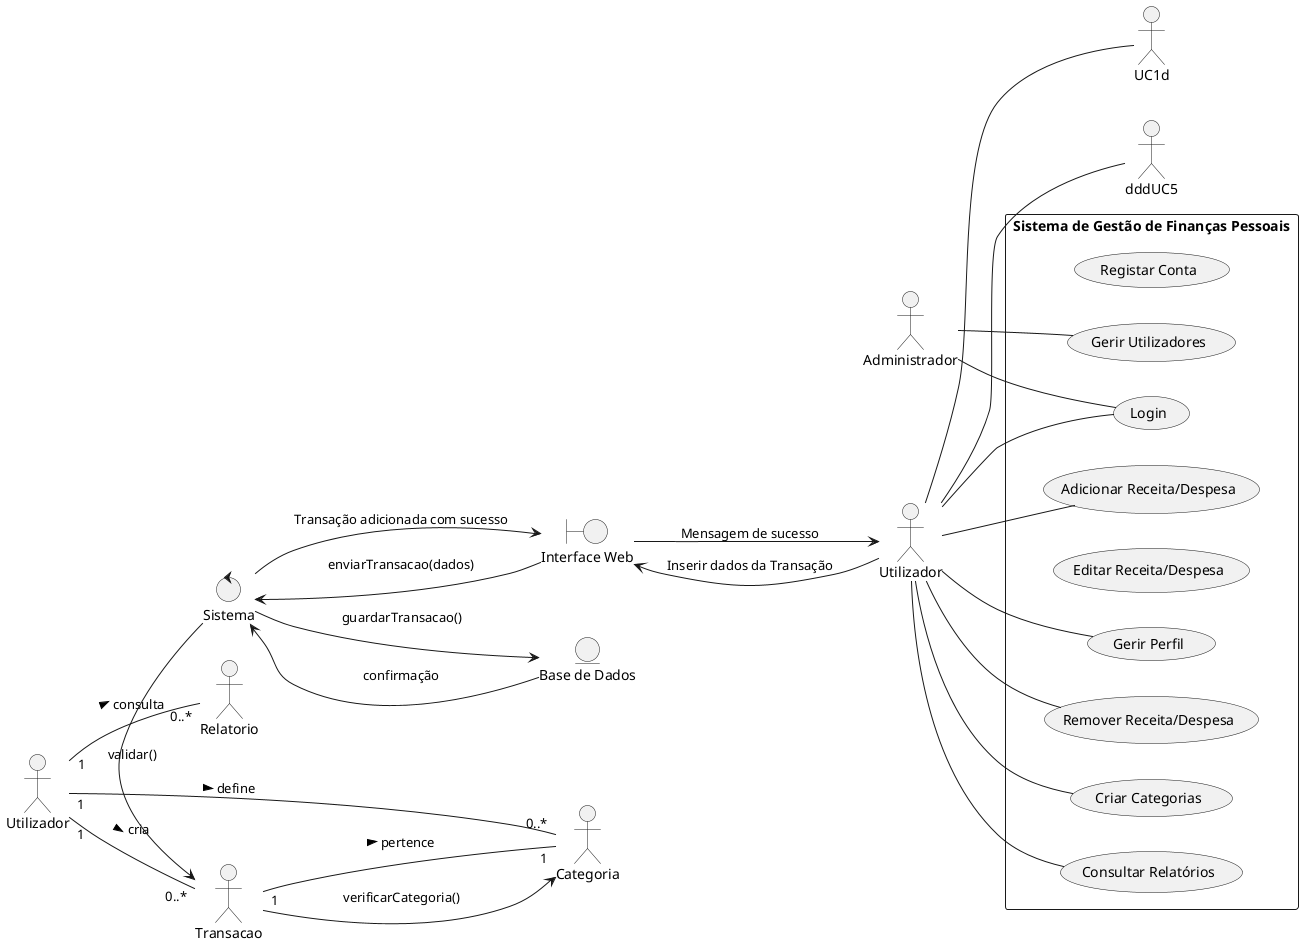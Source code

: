 @startuml
left to right direction
actor "Utilizador" as U
actor "Administrador" as A

rectangle "Sistema de Gestão de Finanças Pessoais" { 

    usecase "Registar Conta" as UC1
    usecase "Login" as UC2
    usecase "Gerir Perfil" as UC3
    usecase "Adicionar Receita/Despesa" as UC4
    usecase "Editar Receita/Despesa" as UC5
    usecase "Remover Receita/Despesa" as UC6
    usecase "Criar Categorias" as UC7
    usecase "Consultar Relatórios" as UC8
    usecase "Gerir Utilizadores" as UC9
}

U -- UC1d
U -- UC2
U -- UC3
U -- UC4
U -- dddUC5
U -- UC6
U -- UC7
U -- UC8

A -- UC2
A -- UC9



Utilizador "1" -- "0..*" Transacao : cria >
Transacao "1" -- "1" Categoria : pertence >
Utilizador "1" -- "0..*" Categoria : define >
Utilizador "1" -- "0..*" Relatorio : consulta >



boundary UI as "Interface Web"
control SC as "Sistema"
entity DB as "Base de Dados"

U -> UI : Inserir dados da Transação
UI -> SC : enviarTransacao(dados)
SC -> Transacao : validar()
Transacao -> Categoria : verificarCategoria()
SC -> DB : guardarTransacao()
DB --> SC : confirmação
SC --> UI : "Transação adicionada com sucesso"
UI --> U : Mensagem de sucesso
@enduml